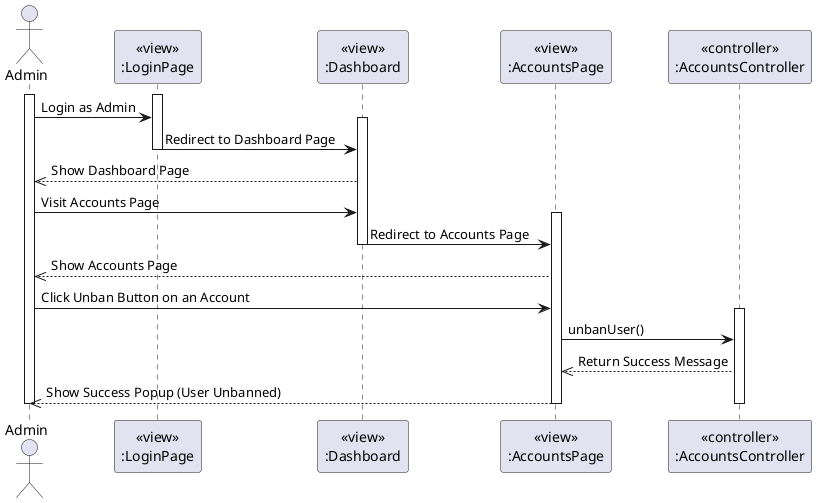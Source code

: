 @startuml Unban User
actor Admin
participant LoginPageView [
  <<view>>
  :LoginPage
]

participant DashboardView [
  <<view>>
  :Dashboard
]

participant AccountsView [
  <<view>>
  :AccountsPage
]

activate Admin
activate LoginPageView
Admin -> LoginPageView: Login as Admin
activate DashboardView
LoginPageView -> DashboardView: Redirect to Dashboard Page
deactivate LoginPageView

DashboardView -->> Admin: Show Dashboard Page

Admin -> DashboardView: Visit Accounts Page
activate AccountsView
DashboardView -> AccountsView: Redirect to Accounts Page
deactivate DashboardView

AccountsView -->> Admin: Show Accounts Page
Admin -> AccountsView: Click Unban Button on an Account

participant AccountsController [
  <<controller>>
  :AccountsController
]

activate AccountsController
AccountsView -> AccountsController: unbanUser()
AccountsController -->> AccountsView: Return Success Message
AccountsView -->> Admin: Show Success Popup (User Unbanned)

deactivate Admin
deactivate AccountsView
deactivate AccountsController
@enduml
